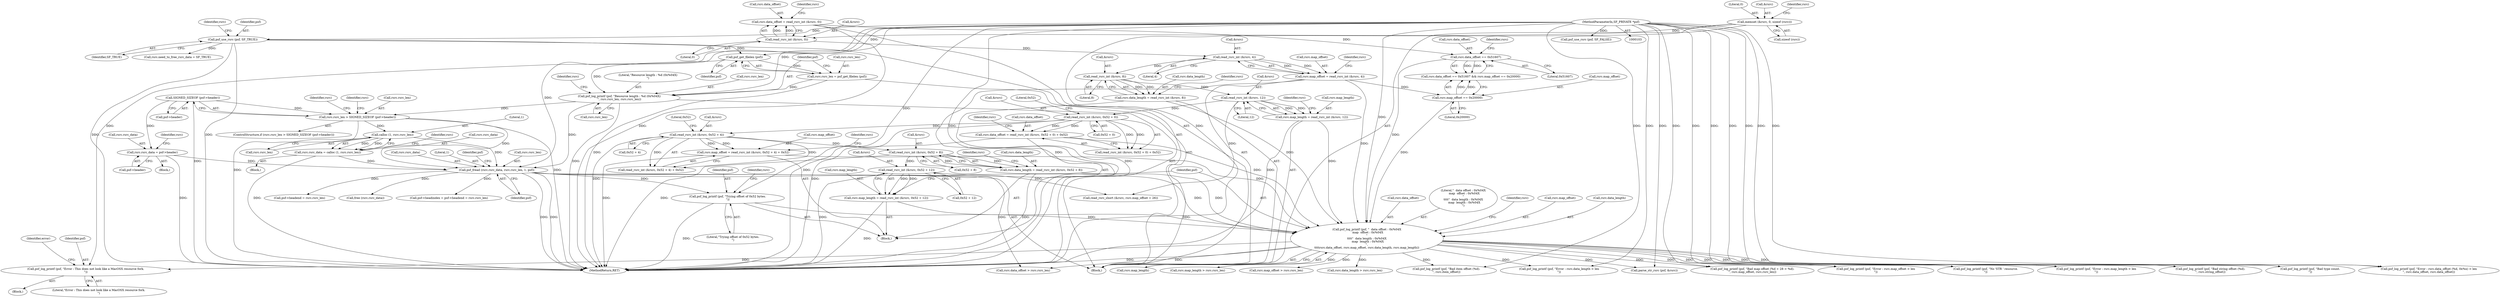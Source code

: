 digraph "0_libsndfile_dbe14f00030af5d3577f4cabbf9861db59e9c378@pointer" {
"1000397" [label="(Call,psf_log_printf (psf, \"Error : This does not look like a MacOSX resource fork.\n\"))"];
"1000287" [label="(Call,psf_log_printf (psf, \"  data offset : 0x%04X\n  map  offset : 0x%04X\n\"\n\t\t\t\t\"  data length : 0x%04X\n  map  length : 0x%04X\n\",\n\t\t\t\trsrc.data_offset, rsrc.map_offset, rsrc.data_length, rsrc.map_length))"];
"1000240" [label="(Call,psf_log_printf (psf, \"Trying offset of 0x52 bytes.\n\"))"];
"1000175" [label="(Call,psf_fread (rsrc.rsrc_data, rsrc.rsrc_len, 1, psf))"];
"1000163" [label="(Call,rsrc.rsrc_data = psf->header)"];
"1000142" [label="(Call,SIGNED_SIZEOF (psf->header))"];
"1000147" [label="(Call,rsrc.rsrc_data = calloc (1, rsrc.rsrc_len))"];
"1000151" [label="(Call,calloc (1, rsrc.rsrc_len))"];
"1000138" [label="(Call,rsrc.rsrc_len > SIGNED_SIZEOF (psf->header))"];
"1000128" [label="(Call,psf_log_printf (psf, \"Resource length : %d (0x%04X)\n\", rsrc.rsrc_len, rsrc.rsrc_len))"];
"1000126" [label="(Call,psf_get_filelen (psf))"];
"1000113" [label="(Call,psf_use_rsrc (psf, SF_TRUE))"];
"1000104" [label="(MethodParameterIn,SF_PRIVATE *psf)"];
"1000122" [label="(Call,rsrc.rsrc_len = psf_get_filelen (psf))"];
"1000229" [label="(Call,rsrc.data_offset == 0x51607)"];
"1000195" [label="(Call,rsrc.data_offset = read_rsrc_int (&rsrc, 0))"];
"1000199" [label="(Call,read_rsrc_int (&rsrc, 0))"];
"1000116" [label="(Call,memset (&rsrc, 0, sizeof (rsrc)))"];
"1000243" [label="(Call,rsrc.data_offset = read_rsrc_int (&rsrc, 0x52 + 0) + 0x52)"];
"1000248" [label="(Call,read_rsrc_int (&rsrc, 0x52 + 0))"];
"1000223" [label="(Call,read_rsrc_int (&rsrc, 12))"];
"1000215" [label="(Call,read_rsrc_int (&rsrc, 8))"];
"1000207" [label="(Call,read_rsrc_int (&rsrc, 4))"];
"1000234" [label="(Call,rsrc.map_offset == 0x20000)"];
"1000203" [label="(Call,rsrc.map_offset = read_rsrc_int (&rsrc, 4))"];
"1000255" [label="(Call,rsrc.map_offset = read_rsrc_int (&rsrc, 0x52 + 4) + 0x52)"];
"1000260" [label="(Call,read_rsrc_int (&rsrc, 0x52 + 4))"];
"1000267" [label="(Call,rsrc.data_length = read_rsrc_int (&rsrc, 0x52 + 8))"];
"1000271" [label="(Call,read_rsrc_int (&rsrc, 0x52 + 8))"];
"1000211" [label="(Call,rsrc.data_length = read_rsrc_int (&rsrc, 8))"];
"1000277" [label="(Call,rsrc.map_length = read_rsrc_int (&rsrc, 0x52 + 12))"];
"1000281" [label="(Call,read_rsrc_int (&rsrc, 0x52 + 12))"];
"1000219" [label="(Call,rsrc.map_length = read_rsrc_int (&rsrc, 12))"];
"1000195" [label="(Call,rsrc.data_offset = read_rsrc_int (&rsrc, 0))"];
"1000204" [label="(Call,rsrc.map_offset)"];
"1000104" [label="(MethodParameterIn,SF_PRIVATE *psf)"];
"1000172" [label="(Identifier,rsrc)"];
"1000281" [label="(Call,read_rsrc_int (&rsrc, 0x52 + 12))"];
"1000113" [label="(Call,psf_use_rsrc (psf, SF_TRUE))"];
"1000234" [label="(Call,rsrc.map_offset == 0x20000)"];
"1000130" [label="(Literal,\"Resource length : %d (0x%04X)\n\")"];
"1000105" [label="(Block,)"];
"1000268" [label="(Call,rsrc.data_length)"];
"1000251" [label="(Call,0x52 + 0)"];
"1000162" [label="(Block,)"];
"1000196" [label="(Call,rsrc.data_offset)"];
"1000248" [label="(Call,read_rsrc_int (&rsrc, 0x52 + 0))"];
"1000242" [label="(Literal,\"Trying offset of 0x52 bytes.\n\")"];
"1000122" [label="(Call,rsrc.rsrc_len = psf_get_filelen (psf))"];
"1000219" [label="(Call,rsrc.map_length = read_rsrc_int (&rsrc, 12))"];
"1000175" [label="(Call,psf_fread (rsrc.rsrc_data, rsrc.rsrc_len, 1, psf))"];
"1000131" [label="(Call,rsrc.rsrc_len)"];
"1000176" [label="(Call,rsrc.rsrc_data)"];
"1000116" [label="(Call,memset (&rsrc, 0, sizeof (rsrc)))"];
"1000137" [label="(ControlStructure,if (rsrc.rsrc_len > SIGNED_SIZEOF (psf->header)))"];
"1000528" [label="(Call,psf_log_printf (psf, \"Bad item offset (%d).\n\", rsrc.item_offset))"];
"1000215" [label="(Call,read_rsrc_int (&rsrc, 8))"];
"1000603" [label="(Call,psf_log_printf (psf, \"No 'STR ' resource.\n\"))"];
"1000260" [label="(Call,read_rsrc_int (&rsrc, 0x52 + 4))"];
"1000263" [label="(Call,0x52 + 4)"];
"1000397" [label="(Call,psf_log_printf (psf, \"Error : This does not look like a MacOSX resource fork.\n\"))"];
"1000436" [label="(Call,read_rsrc_short (&rsrc, rsrc.map_offset + 26))"];
"1000212" [label="(Call,rsrc.data_length)"];
"1000188" [label="(Call,psf->headend = rsrc.rsrc_len)"];
"1000311" [label="(Call,psf_log_printf (psf, \"Error : rsrc.data_offset (%d, 0x%x) > len\n\", rsrc.data_offset, rsrc.data_offset))"];
"1000256" [label="(Call,rsrc.map_offset)"];
"1000226" [label="(Literal,12)"];
"1000224" [label="(Call,&rsrc)"];
"1000182" [label="(Literal,1)"];
"1000152" [label="(Literal,1)"];
"1000243" [label="(Call,rsrc.data_offset = read_rsrc_int (&rsrc, 0x52 + 0) + 0x52)"];
"1000271" [label="(Call,read_rsrc_int (&rsrc, 0x52 + 8))"];
"1000165" [label="(Identifier,rsrc)"];
"1000240" [label="(Call,psf_log_printf (psf, \"Trying offset of 0x52 bytes.\n\"))"];
"1000207" [label="(Call,read_rsrc_int (&rsrc, 4))"];
"1000247" [label="(Call,read_rsrc_int (&rsrc, 0x52 + 0) + 0x52)"];
"1000279" [label="(Identifier,rsrc)"];
"1000289" [label="(Literal,\"  data offset : 0x%04X\n  map  offset : 0x%04X\n\"\n\t\t\t\t\"  data length : 0x%04X\n  map  length : 0x%04X\n\")"];
"1000126" [label="(Call,psf_get_filelen (psf))"];
"1000151" [label="(Call,calloc (1, rsrc.rsrc_len))"];
"1000216" [label="(Call,&rsrc)"];
"1000147" [label="(Call,rsrc.rsrc_data = calloc (1, rsrc.rsrc_len))"];
"1000148" [label="(Call,rsrc.rsrc_data)"];
"1000239" [label="(Block,)"];
"1000415" [label="(Call,psf_log_printf (psf, \"Bad map offset (%d + 28 > %d).\n\", rsrc.map_offset, rsrc.rsrc_len))"];
"1000623" [label="(MethodReturn,RET)"];
"1000146" [label="(Block,)"];
"1000115" [label="(Identifier,SF_TRUE)"];
"1000401" [label="(Identifier,error)"];
"1000357" [label="(Call,rsrc.map_length > rsrc.rsrc_len)"];
"1000220" [label="(Call,rsrc.map_length)"];
"1000156" [label="(Call,rsrc.need_to_free_rsrc_data = SF_TRUE)"];
"1000269" [label="(Identifier,rsrc)"];
"1000149" [label="(Identifier,rsrc)"];
"1000139" [label="(Call,rsrc.rsrc_len)"];
"1000267" [label="(Call,rsrc.data_length = read_rsrc_int (&rsrc, 0x52 + 8))"];
"1000163" [label="(Call,rsrc.rsrc_data = psf->header)"];
"1000203" [label="(Call,rsrc.map_offset = read_rsrc_int (&rsrc, 4))"];
"1000396" [label="(Block,)"];
"1000333" [label="(Call,psf_log_printf (psf, \"Error : rsrc.map_offset > len\n\"))"];
"1000278" [label="(Call,rsrc.map_length)"];
"1000153" [label="(Call,rsrc.rsrc_len)"];
"1000228" [label="(Call,rsrc.data_offset == 0x51607 && rsrc.map_offset == 0x20000)"];
"1000236" [label="(Identifier,rsrc)"];
"1000277" [label="(Call,rsrc.map_length = read_rsrc_int (&rsrc, 0x52 + 12))"];
"1000230" [label="(Call,rsrc.data_offset)"];
"1000124" [label="(Identifier,rsrc)"];
"1000617" [label="(Call,free (rsrc.rsrc_data))"];
"1000233" [label="(Literal,0x51607)"];
"1000282" [label="(Call,&rsrc)"];
"1000158" [label="(Identifier,rsrc)"];
"1000305" [label="(Identifier,rsrc)"];
"1000274" [label="(Call,0x52 + 8)"];
"1000218" [label="(Literal,8)"];
"1000164" [label="(Call,rsrc.rsrc_data)"];
"1000140" [label="(Identifier,rsrc)"];
"1000365" [label="(Call,psf_log_printf (psf, \"Error : rsrc.map_length > len\n\"))"];
"1000245" [label="(Identifier,rsrc)"];
"1000221" [label="(Identifier,rsrc)"];
"1000266" [label="(Literal,0x52)"];
"1000235" [label="(Call,rsrc.map_offset)"];
"1000325" [label="(Call,rsrc.map_offset > rsrc.rsrc_len)"];
"1000129" [label="(Identifier,psf)"];
"1000238" [label="(Literal,0x20000)"];
"1000118" [label="(Identifier,rsrc)"];
"1000200" [label="(Call,&rsrc)"];
"1000261" [label="(Call,&rsrc)"];
"1000249" [label="(Call,&rsrc)"];
"1000119" [label="(Literal,0)"];
"1000184" [label="(Call,psf->headindex = psf->headend = rsrc.rsrc_len)"];
"1000120" [label="(Call,sizeof (rsrc))"];
"1000244" [label="(Call,rsrc.data_offset)"];
"1000117" [label="(Call,&rsrc)"];
"1000229" [label="(Call,rsrc.data_offset == 0x51607)"];
"1000398" [label="(Identifier,psf)"];
"1000272" [label="(Call,&rsrc)"];
"1000341" [label="(Call,rsrc.data_length > rsrc.rsrc_len)"];
"1000143" [label="(Call,psf->header)"];
"1000186" [label="(Identifier,psf)"];
"1000293" [label="(Call,rsrc.map_offset)"];
"1000128" [label="(Call,psf_log_printf (psf, \"Resource length : %d (0x%04X)\n\", rsrc.rsrc_len, rsrc.rsrc_len))"];
"1000453" [label="(Call,psf_log_printf (psf, \"Bad string offset (%d).\n\", rsrc.string_offset))"];
"1000138" [label="(Call,rsrc.rsrc_len > SIGNED_SIZEOF (psf->header))"];
"1000241" [label="(Identifier,psf)"];
"1000223" [label="(Call,read_rsrc_int (&rsrc, 12))"];
"1000208" [label="(Call,&rsrc)"];
"1000349" [label="(Call,psf_log_printf (psf, \"Error : rsrc.data_length > len\n\"))"];
"1000211" [label="(Call,rsrc.data_length = read_rsrc_int (&rsrc, 8))"];
"1000179" [label="(Call,rsrc.rsrc_len)"];
"1000610" [label="(Call,psf_use_rsrc (psf, SF_FALSE))"];
"1000183" [label="(Identifier,psf)"];
"1000296" [label="(Call,rsrc.data_length)"];
"1000290" [label="(Call,rsrc.data_offset)"];
"1000255" [label="(Call,rsrc.map_offset = read_rsrc_int (&rsrc, 0x52 + 4) + 0x52)"];
"1000114" [label="(Identifier,psf)"];
"1000231" [label="(Identifier,rsrc)"];
"1000399" [label="(Literal,\"Error : This does not look like a MacOSX resource fork.\n\")"];
"1000299" [label="(Call,rsrc.map_length)"];
"1000303" [label="(Call,rsrc.data_offset > rsrc.rsrc_len)"];
"1000202" [label="(Literal,0)"];
"1000259" [label="(Call,read_rsrc_int (&rsrc, 0x52 + 4) + 0x52)"];
"1000598" [label="(Call,parse_str_rsrc (psf, &rsrc))"];
"1000199" [label="(Call,read_rsrc_int (&rsrc, 0))"];
"1000205" [label="(Identifier,rsrc)"];
"1000284" [label="(Call,0x52 + 12)"];
"1000493" [label="(Call,psf_log_printf (psf, \"Bad type count.\n\"))"];
"1000210" [label="(Literal,4)"];
"1000142" [label="(Call,SIGNED_SIZEOF (psf->header))"];
"1000127" [label="(Identifier,psf)"];
"1000213" [label="(Identifier,rsrc)"];
"1000123" [label="(Call,rsrc.rsrc_len)"];
"1000257" [label="(Identifier,rsrc)"];
"1000254" [label="(Literal,0x52)"];
"1000287" [label="(Call,psf_log_printf (psf, \"  data offset : 0x%04X\n  map  offset : 0x%04X\n\"\n\t\t\t\t\"  data length : 0x%04X\n  map  length : 0x%04X\n\",\n\t\t\t\trsrc.data_offset, rsrc.map_offset, rsrc.data_length, rsrc.map_length))"];
"1000167" [label="(Call,psf->header)"];
"1000288" [label="(Identifier,psf)"];
"1000134" [label="(Call,rsrc.rsrc_len)"];
"1000397" -> "1000396"  [label="AST: "];
"1000397" -> "1000399"  [label="CFG: "];
"1000398" -> "1000397"  [label="AST: "];
"1000399" -> "1000397"  [label="AST: "];
"1000401" -> "1000397"  [label="CFG: "];
"1000287" -> "1000397"  [label="DDG: "];
"1000104" -> "1000397"  [label="DDG: "];
"1000287" -> "1000105"  [label="AST: "];
"1000287" -> "1000299"  [label="CFG: "];
"1000288" -> "1000287"  [label="AST: "];
"1000289" -> "1000287"  [label="AST: "];
"1000290" -> "1000287"  [label="AST: "];
"1000293" -> "1000287"  [label="AST: "];
"1000296" -> "1000287"  [label="AST: "];
"1000299" -> "1000287"  [label="AST: "];
"1000305" -> "1000287"  [label="CFG: "];
"1000287" -> "1000623"  [label="DDG: "];
"1000240" -> "1000287"  [label="DDG: "];
"1000175" -> "1000287"  [label="DDG: "];
"1000104" -> "1000287"  [label="DDG: "];
"1000229" -> "1000287"  [label="DDG: "];
"1000243" -> "1000287"  [label="DDG: "];
"1000234" -> "1000287"  [label="DDG: "];
"1000255" -> "1000287"  [label="DDG: "];
"1000203" -> "1000287"  [label="DDG: "];
"1000267" -> "1000287"  [label="DDG: "];
"1000211" -> "1000287"  [label="DDG: "];
"1000277" -> "1000287"  [label="DDG: "];
"1000219" -> "1000287"  [label="DDG: "];
"1000287" -> "1000303"  [label="DDG: "];
"1000287" -> "1000311"  [label="DDG: "];
"1000287" -> "1000325"  [label="DDG: "];
"1000287" -> "1000333"  [label="DDG: "];
"1000287" -> "1000341"  [label="DDG: "];
"1000287" -> "1000349"  [label="DDG: "];
"1000287" -> "1000357"  [label="DDG: "];
"1000287" -> "1000365"  [label="DDG: "];
"1000287" -> "1000415"  [label="DDG: "];
"1000287" -> "1000453"  [label="DDG: "];
"1000287" -> "1000493"  [label="DDG: "];
"1000287" -> "1000528"  [label="DDG: "];
"1000287" -> "1000598"  [label="DDG: "];
"1000287" -> "1000603"  [label="DDG: "];
"1000240" -> "1000239"  [label="AST: "];
"1000240" -> "1000242"  [label="CFG: "];
"1000241" -> "1000240"  [label="AST: "];
"1000242" -> "1000240"  [label="AST: "];
"1000245" -> "1000240"  [label="CFG: "];
"1000240" -> "1000623"  [label="DDG: "];
"1000175" -> "1000240"  [label="DDG: "];
"1000104" -> "1000240"  [label="DDG: "];
"1000175" -> "1000105"  [label="AST: "];
"1000175" -> "1000183"  [label="CFG: "];
"1000176" -> "1000175"  [label="AST: "];
"1000179" -> "1000175"  [label="AST: "];
"1000182" -> "1000175"  [label="AST: "];
"1000183" -> "1000175"  [label="AST: "];
"1000186" -> "1000175"  [label="CFG: "];
"1000175" -> "1000623"  [label="DDG: "];
"1000175" -> "1000623"  [label="DDG: "];
"1000163" -> "1000175"  [label="DDG: "];
"1000147" -> "1000175"  [label="DDG: "];
"1000138" -> "1000175"  [label="DDG: "];
"1000151" -> "1000175"  [label="DDG: "];
"1000128" -> "1000175"  [label="DDG: "];
"1000104" -> "1000175"  [label="DDG: "];
"1000175" -> "1000184"  [label="DDG: "];
"1000175" -> "1000188"  [label="DDG: "];
"1000175" -> "1000303"  [label="DDG: "];
"1000175" -> "1000617"  [label="DDG: "];
"1000163" -> "1000162"  [label="AST: "];
"1000163" -> "1000167"  [label="CFG: "];
"1000164" -> "1000163"  [label="AST: "];
"1000167" -> "1000163"  [label="AST: "];
"1000172" -> "1000163"  [label="CFG: "];
"1000163" -> "1000623"  [label="DDG: "];
"1000142" -> "1000163"  [label="DDG: "];
"1000142" -> "1000138"  [label="AST: "];
"1000142" -> "1000143"  [label="CFG: "];
"1000143" -> "1000142"  [label="AST: "];
"1000138" -> "1000142"  [label="CFG: "];
"1000142" -> "1000623"  [label="DDG: "];
"1000142" -> "1000138"  [label="DDG: "];
"1000147" -> "1000146"  [label="AST: "];
"1000147" -> "1000151"  [label="CFG: "];
"1000148" -> "1000147"  [label="AST: "];
"1000151" -> "1000147"  [label="AST: "];
"1000158" -> "1000147"  [label="CFG: "];
"1000147" -> "1000623"  [label="DDG: "];
"1000151" -> "1000147"  [label="DDG: "];
"1000151" -> "1000147"  [label="DDG: "];
"1000151" -> "1000153"  [label="CFG: "];
"1000152" -> "1000151"  [label="AST: "];
"1000153" -> "1000151"  [label="AST: "];
"1000138" -> "1000151"  [label="DDG: "];
"1000138" -> "1000137"  [label="AST: "];
"1000139" -> "1000138"  [label="AST: "];
"1000149" -> "1000138"  [label="CFG: "];
"1000165" -> "1000138"  [label="CFG: "];
"1000138" -> "1000623"  [label="DDG: "];
"1000138" -> "1000623"  [label="DDG: "];
"1000128" -> "1000138"  [label="DDG: "];
"1000128" -> "1000105"  [label="AST: "];
"1000128" -> "1000134"  [label="CFG: "];
"1000129" -> "1000128"  [label="AST: "];
"1000130" -> "1000128"  [label="AST: "];
"1000131" -> "1000128"  [label="AST: "];
"1000134" -> "1000128"  [label="AST: "];
"1000140" -> "1000128"  [label="CFG: "];
"1000128" -> "1000623"  [label="DDG: "];
"1000126" -> "1000128"  [label="DDG: "];
"1000104" -> "1000128"  [label="DDG: "];
"1000122" -> "1000128"  [label="DDG: "];
"1000126" -> "1000122"  [label="AST: "];
"1000126" -> "1000127"  [label="CFG: "];
"1000127" -> "1000126"  [label="AST: "];
"1000122" -> "1000126"  [label="CFG: "];
"1000126" -> "1000122"  [label="DDG: "];
"1000113" -> "1000126"  [label="DDG: "];
"1000104" -> "1000126"  [label="DDG: "];
"1000113" -> "1000105"  [label="AST: "];
"1000113" -> "1000115"  [label="CFG: "];
"1000114" -> "1000113"  [label="AST: "];
"1000115" -> "1000113"  [label="AST: "];
"1000118" -> "1000113"  [label="CFG: "];
"1000113" -> "1000623"  [label="DDG: "];
"1000113" -> "1000623"  [label="DDG: "];
"1000104" -> "1000113"  [label="DDG: "];
"1000113" -> "1000156"  [label="DDG: "];
"1000104" -> "1000103"  [label="AST: "];
"1000104" -> "1000623"  [label="DDG: "];
"1000104" -> "1000311"  [label="DDG: "];
"1000104" -> "1000333"  [label="DDG: "];
"1000104" -> "1000349"  [label="DDG: "];
"1000104" -> "1000365"  [label="DDG: "];
"1000104" -> "1000415"  [label="DDG: "];
"1000104" -> "1000453"  [label="DDG: "];
"1000104" -> "1000493"  [label="DDG: "];
"1000104" -> "1000528"  [label="DDG: "];
"1000104" -> "1000598"  [label="DDG: "];
"1000104" -> "1000603"  [label="DDG: "];
"1000104" -> "1000610"  [label="DDG: "];
"1000122" -> "1000105"  [label="AST: "];
"1000123" -> "1000122"  [label="AST: "];
"1000129" -> "1000122"  [label="CFG: "];
"1000122" -> "1000623"  [label="DDG: "];
"1000229" -> "1000228"  [label="AST: "];
"1000229" -> "1000233"  [label="CFG: "];
"1000230" -> "1000229"  [label="AST: "];
"1000233" -> "1000229"  [label="AST: "];
"1000236" -> "1000229"  [label="CFG: "];
"1000228" -> "1000229"  [label="CFG: "];
"1000229" -> "1000228"  [label="DDG: "];
"1000229" -> "1000228"  [label="DDG: "];
"1000195" -> "1000229"  [label="DDG: "];
"1000195" -> "1000105"  [label="AST: "];
"1000195" -> "1000199"  [label="CFG: "];
"1000196" -> "1000195"  [label="AST: "];
"1000199" -> "1000195"  [label="AST: "];
"1000205" -> "1000195"  [label="CFG: "];
"1000195" -> "1000623"  [label="DDG: "];
"1000199" -> "1000195"  [label="DDG: "];
"1000199" -> "1000195"  [label="DDG: "];
"1000199" -> "1000202"  [label="CFG: "];
"1000200" -> "1000199"  [label="AST: "];
"1000202" -> "1000199"  [label="AST: "];
"1000116" -> "1000199"  [label="DDG: "];
"1000199" -> "1000207"  [label="DDG: "];
"1000116" -> "1000105"  [label="AST: "];
"1000116" -> "1000120"  [label="CFG: "];
"1000117" -> "1000116"  [label="AST: "];
"1000119" -> "1000116"  [label="AST: "];
"1000120" -> "1000116"  [label="AST: "];
"1000124" -> "1000116"  [label="CFG: "];
"1000116" -> "1000623"  [label="DDG: "];
"1000243" -> "1000239"  [label="AST: "];
"1000243" -> "1000247"  [label="CFG: "];
"1000244" -> "1000243"  [label="AST: "];
"1000247" -> "1000243"  [label="AST: "];
"1000257" -> "1000243"  [label="CFG: "];
"1000243" -> "1000623"  [label="DDG: "];
"1000248" -> "1000243"  [label="DDG: "];
"1000248" -> "1000243"  [label="DDG: "];
"1000248" -> "1000247"  [label="AST: "];
"1000248" -> "1000251"  [label="CFG: "];
"1000249" -> "1000248"  [label="AST: "];
"1000251" -> "1000248"  [label="AST: "];
"1000254" -> "1000248"  [label="CFG: "];
"1000248" -> "1000623"  [label="DDG: "];
"1000248" -> "1000247"  [label="DDG: "];
"1000248" -> "1000247"  [label="DDG: "];
"1000223" -> "1000248"  [label="DDG: "];
"1000248" -> "1000260"  [label="DDG: "];
"1000223" -> "1000219"  [label="AST: "];
"1000223" -> "1000226"  [label="CFG: "];
"1000224" -> "1000223"  [label="AST: "];
"1000226" -> "1000223"  [label="AST: "];
"1000219" -> "1000223"  [label="CFG: "];
"1000223" -> "1000219"  [label="DDG: "];
"1000223" -> "1000219"  [label="DDG: "];
"1000215" -> "1000223"  [label="DDG: "];
"1000223" -> "1000436"  [label="DDG: "];
"1000215" -> "1000211"  [label="AST: "];
"1000215" -> "1000218"  [label="CFG: "];
"1000216" -> "1000215"  [label="AST: "];
"1000218" -> "1000215"  [label="AST: "];
"1000211" -> "1000215"  [label="CFG: "];
"1000215" -> "1000211"  [label="DDG: "];
"1000215" -> "1000211"  [label="DDG: "];
"1000207" -> "1000215"  [label="DDG: "];
"1000207" -> "1000203"  [label="AST: "];
"1000207" -> "1000210"  [label="CFG: "];
"1000208" -> "1000207"  [label="AST: "];
"1000210" -> "1000207"  [label="AST: "];
"1000203" -> "1000207"  [label="CFG: "];
"1000207" -> "1000203"  [label="DDG: "];
"1000207" -> "1000203"  [label="DDG: "];
"1000234" -> "1000228"  [label="AST: "];
"1000234" -> "1000238"  [label="CFG: "];
"1000235" -> "1000234"  [label="AST: "];
"1000238" -> "1000234"  [label="AST: "];
"1000228" -> "1000234"  [label="CFG: "];
"1000234" -> "1000228"  [label="DDG: "];
"1000234" -> "1000228"  [label="DDG: "];
"1000203" -> "1000234"  [label="DDG: "];
"1000203" -> "1000105"  [label="AST: "];
"1000204" -> "1000203"  [label="AST: "];
"1000213" -> "1000203"  [label="CFG: "];
"1000203" -> "1000623"  [label="DDG: "];
"1000255" -> "1000239"  [label="AST: "];
"1000255" -> "1000259"  [label="CFG: "];
"1000256" -> "1000255"  [label="AST: "];
"1000259" -> "1000255"  [label="AST: "];
"1000269" -> "1000255"  [label="CFG: "];
"1000255" -> "1000623"  [label="DDG: "];
"1000260" -> "1000255"  [label="DDG: "];
"1000260" -> "1000255"  [label="DDG: "];
"1000260" -> "1000259"  [label="AST: "];
"1000260" -> "1000263"  [label="CFG: "];
"1000261" -> "1000260"  [label="AST: "];
"1000263" -> "1000260"  [label="AST: "];
"1000266" -> "1000260"  [label="CFG: "];
"1000260" -> "1000623"  [label="DDG: "];
"1000260" -> "1000259"  [label="DDG: "];
"1000260" -> "1000259"  [label="DDG: "];
"1000260" -> "1000271"  [label="DDG: "];
"1000267" -> "1000239"  [label="AST: "];
"1000267" -> "1000271"  [label="CFG: "];
"1000268" -> "1000267"  [label="AST: "];
"1000271" -> "1000267"  [label="AST: "];
"1000279" -> "1000267"  [label="CFG: "];
"1000267" -> "1000623"  [label="DDG: "];
"1000271" -> "1000267"  [label="DDG: "];
"1000271" -> "1000267"  [label="DDG: "];
"1000271" -> "1000274"  [label="CFG: "];
"1000272" -> "1000271"  [label="AST: "];
"1000274" -> "1000271"  [label="AST: "];
"1000271" -> "1000623"  [label="DDG: "];
"1000271" -> "1000281"  [label="DDG: "];
"1000211" -> "1000105"  [label="AST: "];
"1000212" -> "1000211"  [label="AST: "];
"1000221" -> "1000211"  [label="CFG: "];
"1000211" -> "1000623"  [label="DDG: "];
"1000277" -> "1000239"  [label="AST: "];
"1000277" -> "1000281"  [label="CFG: "];
"1000278" -> "1000277"  [label="AST: "];
"1000281" -> "1000277"  [label="AST: "];
"1000288" -> "1000277"  [label="CFG: "];
"1000277" -> "1000623"  [label="DDG: "];
"1000281" -> "1000277"  [label="DDG: "];
"1000281" -> "1000277"  [label="DDG: "];
"1000281" -> "1000284"  [label="CFG: "];
"1000282" -> "1000281"  [label="AST: "];
"1000284" -> "1000281"  [label="AST: "];
"1000281" -> "1000623"  [label="DDG: "];
"1000281" -> "1000436"  [label="DDG: "];
"1000219" -> "1000105"  [label="AST: "];
"1000220" -> "1000219"  [label="AST: "];
"1000231" -> "1000219"  [label="CFG: "];
"1000219" -> "1000623"  [label="DDG: "];
}
